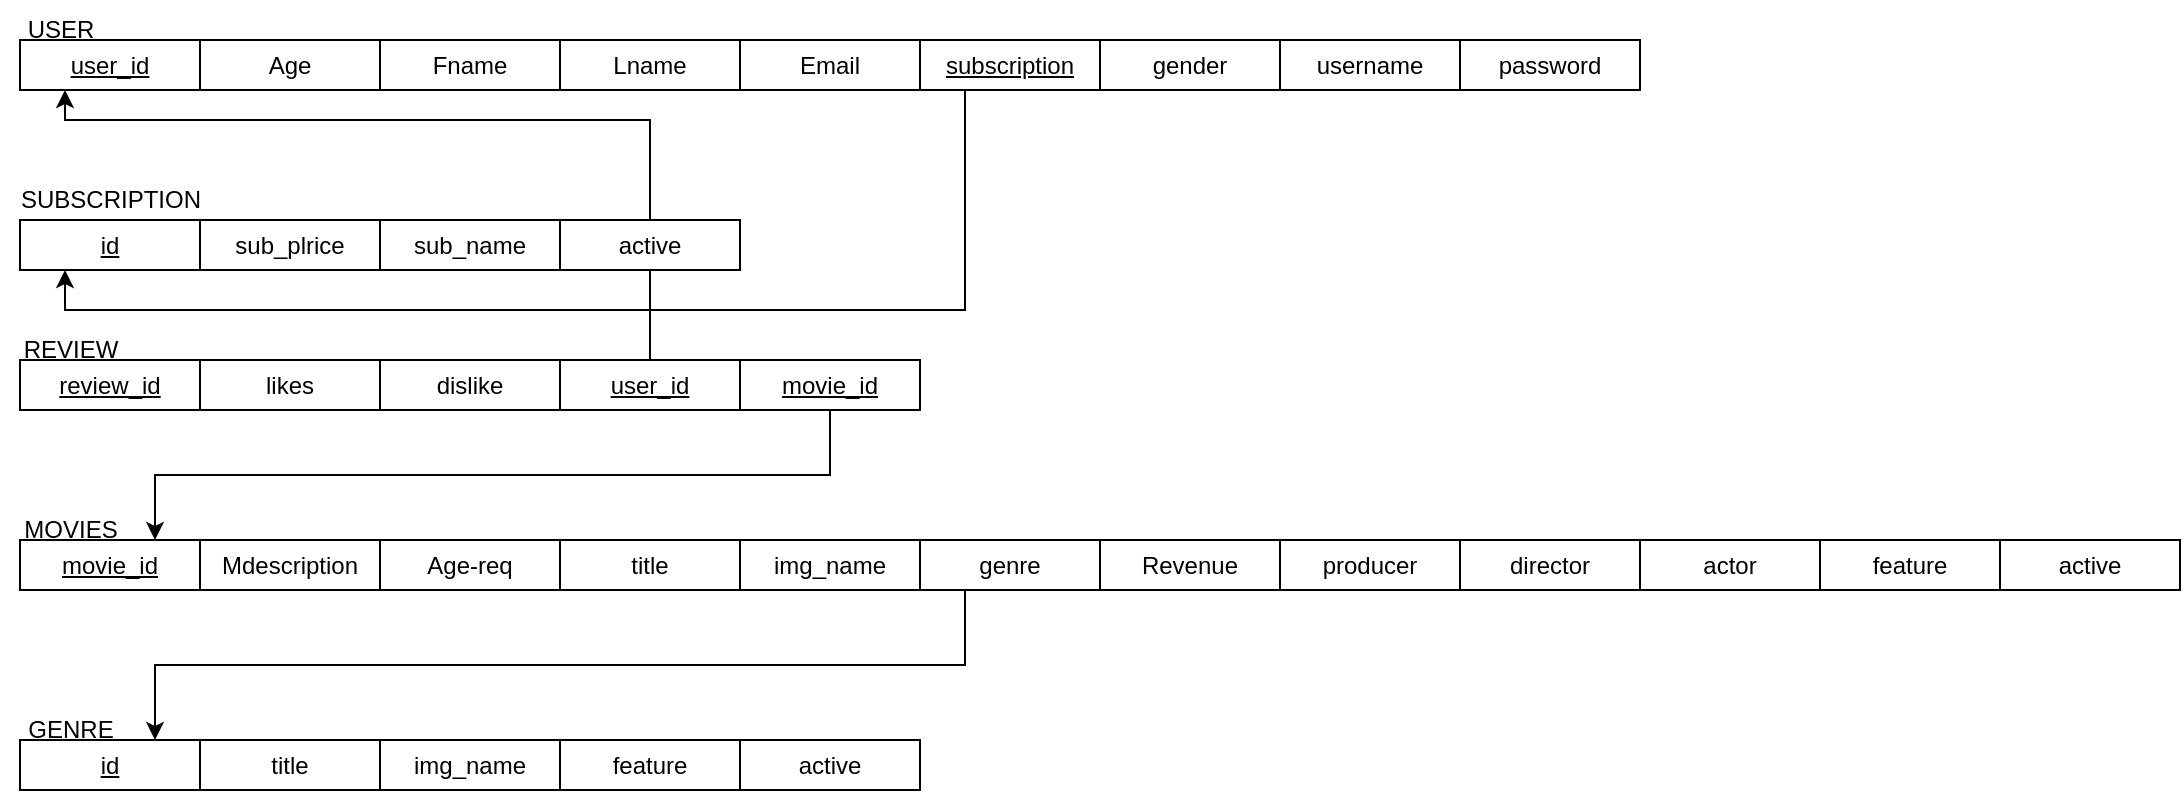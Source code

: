 <mxfile version="20.6.0" type="device"><diagram id="X7hJZTAauwxzH4RVhhYu" name="Page-1"><mxGraphModel dx="700" dy="776" grid="1" gridSize="10" guides="1" tooltips="1" connect="1" arrows="1" fold="1" page="1" pageScale="1" pageWidth="2339" pageHeight="3300" math="0" shadow="0"><root><mxCell id="0"/><mxCell id="1" parent="0"/><mxCell id="AYel4Nsw3lnAsH26s9Dj-1" value="USER" style="text;html=1;align=center;verticalAlign=middle;resizable=0;points=[];autosize=1;strokeColor=none;fillColor=none;" parent="1" vertex="1"><mxGeometry x="75" y="60" width="60" height="30" as="geometry"/></mxCell><mxCell id="AYel4Nsw3lnAsH26s9Dj-2" value="SUBSCRIPTION" style="text;html=1;align=center;verticalAlign=middle;resizable=0;points=[];autosize=1;strokeColor=none;fillColor=none;" parent="1" vertex="1"><mxGeometry x="75" y="145" width="110" height="30" as="geometry"/></mxCell><mxCell id="AYel4Nsw3lnAsH26s9Dj-3" value="REVIEW" style="text;html=1;align=center;verticalAlign=middle;resizable=0;points=[];autosize=1;strokeColor=none;fillColor=none;" parent="1" vertex="1"><mxGeometry x="75" y="220" width="70" height="30" as="geometry"/></mxCell><mxCell id="AYel4Nsw3lnAsH26s9Dj-10" value="MOVIES" style="text;html=1;align=center;verticalAlign=middle;resizable=0;points=[];autosize=1;strokeColor=none;fillColor=none;" parent="1" vertex="1"><mxGeometry x="75" y="310" width="70" height="30" as="geometry"/></mxCell><mxCell id="AYel4Nsw3lnAsH26s9Dj-13" value="&lt;u&gt;user_id&lt;/u&gt;" style="rounded=0;whiteSpace=wrap;html=1;" parent="1" vertex="1"><mxGeometry x="85" y="80" width="90" height="25" as="geometry"/></mxCell><mxCell id="AYel4Nsw3lnAsH26s9Dj-14" value="&lt;u&gt;id&lt;/u&gt;" style="rounded=0;whiteSpace=wrap;html=1;" parent="1" vertex="1"><mxGeometry x="85" y="170" width="90" height="25" as="geometry"/></mxCell><mxCell id="AYel4Nsw3lnAsH26s9Dj-15" value="&lt;u&gt;review_id&lt;/u&gt;" style="rounded=0;whiteSpace=wrap;html=1;" parent="1" vertex="1"><mxGeometry x="85" y="240" width="90" height="25" as="geometry"/></mxCell><mxCell id="AYel4Nsw3lnAsH26s9Dj-22" value="&lt;u&gt;movie_id&lt;/u&gt;" style="rounded=0;whiteSpace=wrap;html=1;" parent="1" vertex="1"><mxGeometry x="85" y="330" width="90" height="25" as="geometry"/></mxCell><mxCell id="AYel4Nsw3lnAsH26s9Dj-27" value="Age" style="rounded=0;whiteSpace=wrap;html=1;" parent="1" vertex="1"><mxGeometry x="175" y="80" width="90" height="25" as="geometry"/></mxCell><mxCell id="AYel4Nsw3lnAsH26s9Dj-28" value="Fname" style="rounded=0;whiteSpace=wrap;html=1;" parent="1" vertex="1"><mxGeometry x="265" y="80" width="90" height="25" as="geometry"/></mxCell><mxCell id="AYel4Nsw3lnAsH26s9Dj-29" value="Lname" style="rounded=0;whiteSpace=wrap;html=1;" parent="1" vertex="1"><mxGeometry x="355" y="80" width="90" height="25" as="geometry"/></mxCell><mxCell id="AYel4Nsw3lnAsH26s9Dj-30" value="Email&lt;span style=&quot;color: rgba(0, 0, 0, 0); font-family: monospace; font-size: 0px; text-align: start;&quot;&gt;%3CmxGraphModel%3E%3Croot%3E%3CmxCell%20id%3D%220%22%2F%3E%3CmxCell%20id%3D%221%22%20parent%3D%220%22%2F%3E%3CmxCell%20id%3D%222%22%20value%3D%22%22%20style%3D%22rounded%3D0%3BwhiteSpace%3Dwrap%3Bhtml%3D1%3B%22%20vertex%3D%221%22%20parent%3D%221%22%3E%3CmxGeometry%20x%3D%22690%22%20y%3D%22415%22%20width%3D%2290%22%20height%3D%2225%22%20as%3D%22geometry%22%2F%3E%3C%2FmxCell%3E%3C%2Froot%3E%3C%2FmxGraphModel%3E&lt;/span&gt;" style="rounded=0;whiteSpace=wrap;html=1;" parent="1" vertex="1"><mxGeometry x="445" y="80" width="90" height="25" as="geometry"/></mxCell><mxCell id="AYel4Nsw3lnAsH26s9Dj-31" value="Mdescription" style="rounded=0;whiteSpace=wrap;html=1;" parent="1" vertex="1"><mxGeometry x="175" y="330" width="90" height="25" as="geometry"/></mxCell><mxCell id="AYel4Nsw3lnAsH26s9Dj-32" value="Age-req&lt;span style=&quot;color: rgba(0, 0, 0, 0); font-family: monospace; font-size: 0px; text-align: start;&quot;&gt;%3CmxGraphModel%3E%3Croot%3E%3CmxCell%20id%3D%220%22%2F%3E%3CmxCell%20id%3D%221%22%20parent%3D%220%22%2F%3E%3CmxCell%20id%3D%222%22%20value%3D%22%22%20style%3D%22rounded%3D0%3BwhiteSpace%3Dwrap%3Bhtml%3D1%3B%22%20vertex%3D%221%22%20parent%3D%221%22%3E%3CmxGeometry%20x%3D%22690%22%20y%3D%22415%22%20width%3D%2290%22%20height%3D%2225%22%20as%3D%22geometry%22%2F%3E%3C%2FmxCell%3E%3C%2Froot%3E%3C%2FmxGraphModel%3E&lt;/span&gt;" style="rounded=0;whiteSpace=wrap;html=1;" parent="1" vertex="1"><mxGeometry x="265" y="330" width="90" height="25" as="geometry"/></mxCell><mxCell id="AYel4Nsw3lnAsH26s9Dj-42" value="sub_plrice" style="rounded=0;whiteSpace=wrap;html=1;" parent="1" vertex="1"><mxGeometry x="175" y="170" width="90" height="25" as="geometry"/></mxCell><mxCell id="AYel4Nsw3lnAsH26s9Dj-43" value="likes" style="rounded=0;whiteSpace=wrap;html=1;" parent="1" vertex="1"><mxGeometry x="175" y="240" width="90" height="25" as="geometry"/></mxCell><mxCell id="AYel4Nsw3lnAsH26s9Dj-44" value="dislike" style="rounded=0;whiteSpace=wrap;html=1;" parent="1" vertex="1"><mxGeometry x="265" y="240" width="90" height="25" as="geometry"/></mxCell><mxCell id="AYel4Nsw3lnAsH26s9Dj-66" style="edgeStyle=orthogonalEdgeStyle;rounded=0;orthogonalLoop=1;jettySize=auto;html=1;exitX=0.5;exitY=0;exitDx=0;exitDy=0;entryX=0.25;entryY=1;entryDx=0;entryDy=0;" parent="1" source="AYel4Nsw3lnAsH26s9Dj-48" target="AYel4Nsw3lnAsH26s9Dj-13" edge="1"><mxGeometry relative="1" as="geometry"><Array as="points"><mxPoint x="400" y="120"/><mxPoint x="108" y="120"/></Array></mxGeometry></mxCell><mxCell id="AYel4Nsw3lnAsH26s9Dj-48" value="&lt;u&gt;user_id&lt;/u&gt;" style="rounded=0;whiteSpace=wrap;html=1;" parent="1" vertex="1"><mxGeometry x="355" y="240" width="90" height="25" as="geometry"/></mxCell><mxCell id="AYel4Nsw3lnAsH26s9Dj-82" style="edgeStyle=orthogonalEdgeStyle;rounded=0;orthogonalLoop=1;jettySize=auto;html=1;exitX=0.25;exitY=1;exitDx=0;exitDy=0;entryX=0.25;entryY=1;entryDx=0;entryDy=0;" parent="1" source="AYel4Nsw3lnAsH26s9Dj-51" target="AYel4Nsw3lnAsH26s9Dj-14" edge="1"><mxGeometry relative="1" as="geometry"/></mxCell><mxCell id="AYel4Nsw3lnAsH26s9Dj-51" value="&lt;u&gt;subscription&lt;/u&gt;" style="rounded=0;whiteSpace=wrap;html=1;" parent="1" vertex="1"><mxGeometry x="535" y="80" width="90" height="25" as="geometry"/></mxCell><mxCell id="Nd6JkgJ6Gw4wuLfl_cdL-19" style="edgeStyle=orthogonalEdgeStyle;rounded=0;orthogonalLoop=1;jettySize=auto;html=1;exitX=0.5;exitY=1;exitDx=0;exitDy=0;entryX=0.75;entryY=0;entryDx=0;entryDy=0;" edge="1" parent="1" source="AYel4Nsw3lnAsH26s9Dj-54" target="AYel4Nsw3lnAsH26s9Dj-22"><mxGeometry relative="1" as="geometry"/></mxCell><mxCell id="AYel4Nsw3lnAsH26s9Dj-54" value="&lt;u&gt;movie_id&lt;/u&gt;" style="rounded=0;whiteSpace=wrap;html=1;" parent="1" vertex="1"><mxGeometry x="445" y="240" width="90" height="25" as="geometry"/></mxCell><mxCell id="Nd6JkgJ6Gw4wuLfl_cdL-18" style="edgeStyle=orthogonalEdgeStyle;rounded=0;orthogonalLoop=1;jettySize=auto;html=1;exitX=0.25;exitY=1;exitDx=0;exitDy=0;entryX=0.75;entryY=0;entryDx=0;entryDy=0;" edge="1" parent="1" source="AYel4Nsw3lnAsH26s9Dj-58" target="Nd6JkgJ6Gw4wuLfl_cdL-2"><mxGeometry relative="1" as="geometry"/></mxCell><mxCell id="AYel4Nsw3lnAsH26s9Dj-58" value="genre" style="rounded=0;whiteSpace=wrap;html=1;" parent="1" vertex="1"><mxGeometry x="535" y="330" width="90" height="25" as="geometry"/></mxCell><mxCell id="AYel4Nsw3lnAsH26s9Dj-62" value="actor" style="rounded=0;whiteSpace=wrap;html=1;" parent="1" vertex="1"><mxGeometry x="895" y="330" width="90" height="25" as="geometry"/></mxCell><mxCell id="AYel4Nsw3lnAsH26s9Dj-64" value="director" style="rounded=0;whiteSpace=wrap;html=1;" parent="1" vertex="1"><mxGeometry x="805" y="330" width="90" height="25" as="geometry"/></mxCell><mxCell id="AYel4Nsw3lnAsH26s9Dj-65" value="producer" style="rounded=0;whiteSpace=wrap;html=1;" parent="1" vertex="1"><mxGeometry x="715" y="330" width="90" height="25" as="geometry"/></mxCell><mxCell id="8DpjIMoHa_tpV_P5lqa1-8" value="Revenue" style="rounded=0;whiteSpace=wrap;html=1;" parent="1" vertex="1"><mxGeometry x="625" y="330" width="90" height="25" as="geometry"/></mxCell><mxCell id="Nd6JkgJ6Gw4wuLfl_cdL-1" value="GENRE" style="text;html=1;align=center;verticalAlign=middle;resizable=0;points=[];autosize=1;strokeColor=none;fillColor=none;" vertex="1" parent="1"><mxGeometry x="75" y="410" width="70" height="30" as="geometry"/></mxCell><mxCell id="Nd6JkgJ6Gw4wuLfl_cdL-2" value="&lt;u&gt;id&lt;/u&gt;" style="rounded=0;whiteSpace=wrap;html=1;" vertex="1" parent="1"><mxGeometry x="85" y="430" width="90" height="25" as="geometry"/></mxCell><mxCell id="Nd6JkgJ6Gw4wuLfl_cdL-3" value="title" style="rounded=0;whiteSpace=wrap;html=1;" vertex="1" parent="1"><mxGeometry x="175" y="430" width="90" height="25" as="geometry"/></mxCell><mxCell id="Nd6JkgJ6Gw4wuLfl_cdL-4" value="img_name" style="rounded=0;whiteSpace=wrap;html=1;" vertex="1" parent="1"><mxGeometry x="265" y="430" width="90" height="25" as="geometry"/></mxCell><mxCell id="Nd6JkgJ6Gw4wuLfl_cdL-5" value="feature" style="rounded=0;whiteSpace=wrap;html=1;" vertex="1" parent="1"><mxGeometry x="355" y="430" width="90" height="25" as="geometry"/></mxCell><mxCell id="Nd6JkgJ6Gw4wuLfl_cdL-6" value="active" style="rounded=0;whiteSpace=wrap;html=1;" vertex="1" parent="1"><mxGeometry x="445" y="430" width="90" height="25" as="geometry"/></mxCell><mxCell id="Nd6JkgJ6Gw4wuLfl_cdL-8" value="gender" style="rounded=0;whiteSpace=wrap;html=1;" vertex="1" parent="1"><mxGeometry x="625" y="80" width="90" height="25" as="geometry"/></mxCell><mxCell id="Nd6JkgJ6Gw4wuLfl_cdL-9" value="username" style="rounded=0;whiteSpace=wrap;html=1;" vertex="1" parent="1"><mxGeometry x="715" y="80" width="90" height="25" as="geometry"/></mxCell><mxCell id="Nd6JkgJ6Gw4wuLfl_cdL-10" value="password" style="rounded=0;whiteSpace=wrap;html=1;" vertex="1" parent="1"><mxGeometry x="805" y="80" width="90" height="25" as="geometry"/></mxCell><mxCell id="Nd6JkgJ6Gw4wuLfl_cdL-11" value="sub_name" style="rounded=0;whiteSpace=wrap;html=1;" vertex="1" parent="1"><mxGeometry x="265" y="170" width="90" height="25" as="geometry"/></mxCell><mxCell id="Nd6JkgJ6Gw4wuLfl_cdL-12" value="active" style="rounded=0;whiteSpace=wrap;html=1;" vertex="1" parent="1"><mxGeometry x="355" y="170" width="90" height="25" as="geometry"/></mxCell><mxCell id="Nd6JkgJ6Gw4wuLfl_cdL-13" value="title" style="rounded=0;whiteSpace=wrap;html=1;" vertex="1" parent="1"><mxGeometry x="355" y="330" width="90" height="25" as="geometry"/></mxCell><mxCell id="Nd6JkgJ6Gw4wuLfl_cdL-14" value="img_name" style="rounded=0;whiteSpace=wrap;html=1;" vertex="1" parent="1"><mxGeometry x="445" y="330" width="90" height="25" as="geometry"/></mxCell><mxCell id="Nd6JkgJ6Gw4wuLfl_cdL-15" value="feature" style="rounded=0;whiteSpace=wrap;html=1;" vertex="1" parent="1"><mxGeometry x="985" y="330" width="90" height="25" as="geometry"/></mxCell><mxCell id="Nd6JkgJ6Gw4wuLfl_cdL-16" value="active" style="rounded=0;whiteSpace=wrap;html=1;" vertex="1" parent="1"><mxGeometry x="1075" y="330" width="90" height="25" as="geometry"/></mxCell></root></mxGraphModel></diagram></mxfile>
